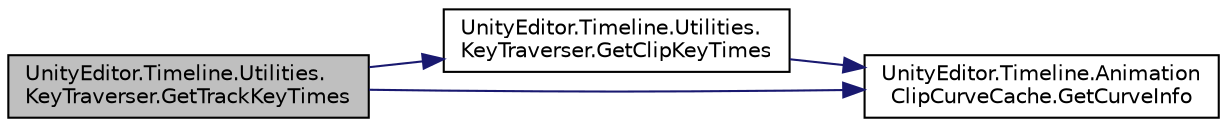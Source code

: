 digraph "UnityEditor.Timeline.Utilities.KeyTraverser.GetTrackKeyTimes"
{
 // LATEX_PDF_SIZE
  edge [fontname="Helvetica",fontsize="10",labelfontname="Helvetica",labelfontsize="10"];
  node [fontname="Helvetica",fontsize="10",shape=record];
  rankdir="LR";
  Node1 [label="UnityEditor.Timeline.Utilities.\lKeyTraverser.GetTrackKeyTimes",height=0.2,width=0.4,color="black", fillcolor="grey75", style="filled", fontcolor="black",tooltip=" "];
  Node1 -> Node2 [color="midnightblue",fontsize="10",style="solid",fontname="Helvetica"];
  Node2 [label="UnityEditor.Timeline.Utilities.\lKeyTraverser.GetClipKeyTimes",height=0.2,width=0.4,color="black", fillcolor="white", style="filled",URL="$class_unity_editor_1_1_timeline_1_1_utilities_1_1_key_traverser.html#abf9c2b7a498fe4fe224a01bbef3f0a4d",tooltip=" "];
  Node2 -> Node3 [color="midnightblue",fontsize="10",style="solid",fontname="Helvetica"];
  Node3 [label="UnityEditor.Timeline.Animation\lClipCurveCache.GetCurveInfo",height=0.2,width=0.4,color="black", fillcolor="white", style="filled",URL="$class_unity_editor_1_1_timeline_1_1_animation_clip_curve_cache.html#a19f259b1ca5d2bed08eddcfcd356be85",tooltip=" "];
  Node1 -> Node3 [color="midnightblue",fontsize="10",style="solid",fontname="Helvetica"];
}
